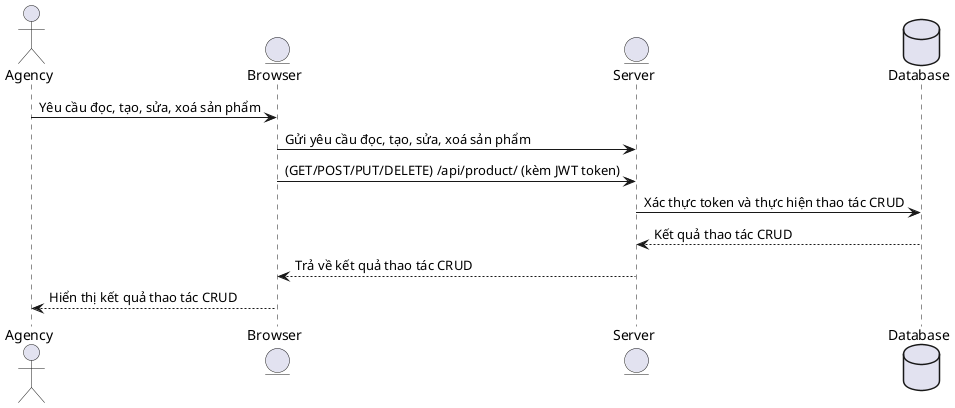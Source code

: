 @startuml

actor Agency
entity Browser
entity Server
database Database

' Agency: CRUD product
Agency -> Browser: Yêu cầu đọc, tạo, sửa, xoá sản phẩm
Browser -> Server: Gửi yêu cầu đọc, tạo, sửa, xoá sản phẩm
Browser -> Server: (GET/POST/PUT/DELETE) /api/product/ (kèm JWT token)
Server -> Database: Xác thực token và thực hiện thao tác CRUD
Database --> Server: Kết quả thao tác CRUD
Server --> Browser: Trả về kết quả thao tác CRUD
Browser --> Agency: Hiển thị kết quả thao tác CRUD

@enduml